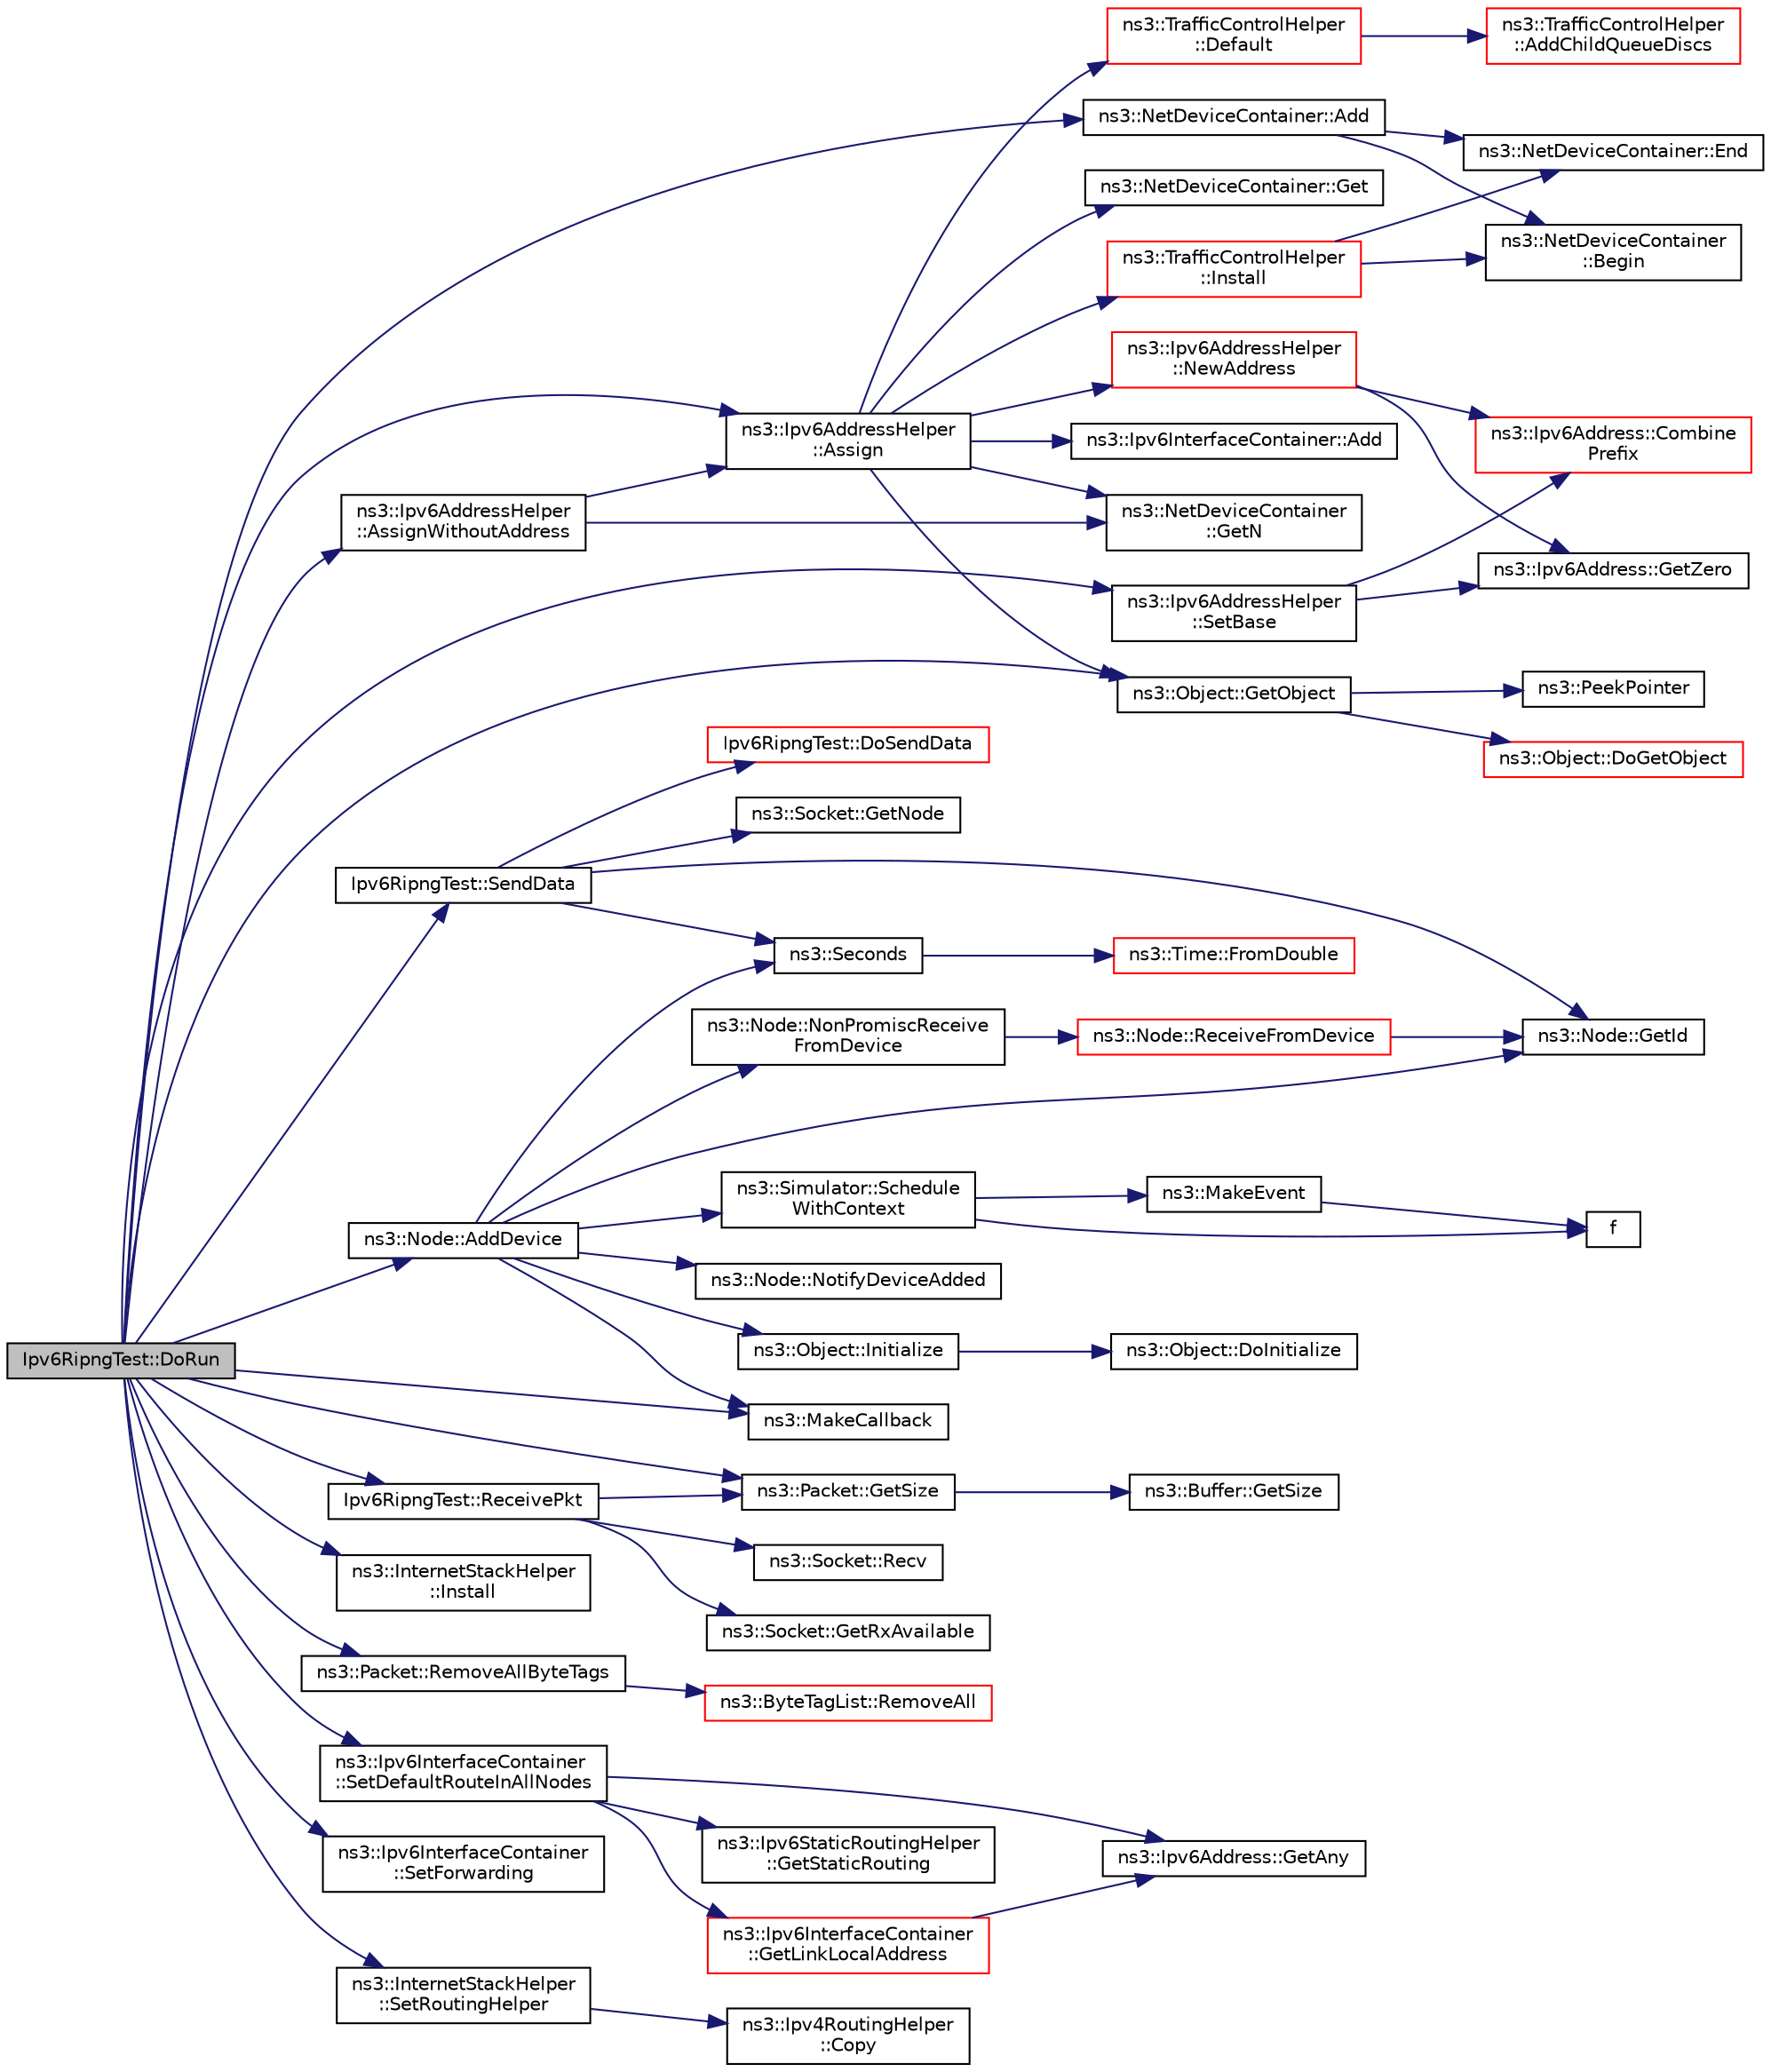 digraph "Ipv6RipngTest::DoRun"
{
 // LATEX_PDF_SIZE
  edge [fontname="Helvetica",fontsize="10",labelfontname="Helvetica",labelfontsize="10"];
  node [fontname="Helvetica",fontsize="10",shape=record];
  rankdir="LR";
  Node1 [label="Ipv6RipngTest::DoRun",height=0.2,width=0.4,color="black", fillcolor="grey75", style="filled", fontcolor="black",tooltip="Implementation to actually run this TestCase."];
  Node1 -> Node2 [color="midnightblue",fontsize="10",style="solid",fontname="Helvetica"];
  Node2 [label="ns3::NetDeviceContainer::Add",height=0.2,width=0.4,color="black", fillcolor="white", style="filled",URL="$classns3_1_1_net_device_container.html#a7ca8bc1d7ec00fd4fcc63869987fbda5",tooltip="Append the contents of another NetDeviceContainer to the end of this container."];
  Node2 -> Node3 [color="midnightblue",fontsize="10",style="solid",fontname="Helvetica"];
  Node3 [label="ns3::NetDeviceContainer\l::Begin",height=0.2,width=0.4,color="black", fillcolor="white", style="filled",URL="$classns3_1_1_net_device_container.html#a4ddc336af319061f5b61c515f0453242",tooltip="Get an iterator which refers to the first NetDevice in the container."];
  Node2 -> Node4 [color="midnightblue",fontsize="10",style="solid",fontname="Helvetica"];
  Node4 [label="ns3::NetDeviceContainer::End",height=0.2,width=0.4,color="black", fillcolor="white", style="filled",URL="$classns3_1_1_net_device_container.html#a436d9df206570861f96c3f278eaccb92",tooltip="Get an iterator which indicates past-the-last NetDevice in the container."];
  Node1 -> Node5 [color="midnightblue",fontsize="10",style="solid",fontname="Helvetica"];
  Node5 [label="ns3::Node::AddDevice",height=0.2,width=0.4,color="black", fillcolor="white", style="filled",URL="$classns3_1_1_node.html#a42ff83ee1d5d1649c770d3f5b62375de",tooltip="Associate a NetDevice to this node."];
  Node5 -> Node6 [color="midnightblue",fontsize="10",style="solid",fontname="Helvetica"];
  Node6 [label="ns3::Node::GetId",height=0.2,width=0.4,color="black", fillcolor="white", style="filled",URL="$classns3_1_1_node.html#a2ed8663077afcb8db519296b0ada6355",tooltip=" "];
  Node5 -> Node7 [color="midnightblue",fontsize="10",style="solid",fontname="Helvetica"];
  Node7 [label="ns3::Object::Initialize",height=0.2,width=0.4,color="black", fillcolor="white", style="filled",URL="$classns3_1_1_object.html#af4411cb29971772fcd09203474a95078",tooltip="Invoke DoInitialize on all Objects aggregated to this one."];
  Node7 -> Node8 [color="midnightblue",fontsize="10",style="solid",fontname="Helvetica"];
  Node8 [label="ns3::Object::DoInitialize",height=0.2,width=0.4,color="black", fillcolor="white", style="filled",URL="$classns3_1_1_object.html#af8482a521433409fb5c7f749398c9dbe",tooltip="Initialize() implementation."];
  Node5 -> Node9 [color="midnightblue",fontsize="10",style="solid",fontname="Helvetica"];
  Node9 [label="ns3::MakeCallback",height=0.2,width=0.4,color="black", fillcolor="white", style="filled",URL="$namespacens3.html#af1dde3c04374147fca0cfe3b0766d664",tooltip="Build Callbacks for class method members which take varying numbers of arguments and potentially retu..."];
  Node5 -> Node10 [color="midnightblue",fontsize="10",style="solid",fontname="Helvetica"];
  Node10 [label="ns3::Node::NonPromiscReceive\lFromDevice",height=0.2,width=0.4,color="black", fillcolor="white", style="filled",URL="$classns3_1_1_node.html#a72ebf5bdc911879511f1e249d471f7e5",tooltip="Receive a packet from a device in non-promiscuous mode."];
  Node10 -> Node11 [color="midnightblue",fontsize="10",style="solid",fontname="Helvetica"];
  Node11 [label="ns3::Node::ReceiveFromDevice",height=0.2,width=0.4,color="red", fillcolor="white", style="filled",URL="$classns3_1_1_node.html#a6cbe61c071c85bb3ba5d4843132cd119",tooltip="Receive a packet from a device."];
  Node11 -> Node6 [color="midnightblue",fontsize="10",style="solid",fontname="Helvetica"];
  Node5 -> Node63 [color="midnightblue",fontsize="10",style="solid",fontname="Helvetica"];
  Node63 [label="ns3::Node::NotifyDeviceAdded",height=0.2,width=0.4,color="black", fillcolor="white", style="filled",URL="$classns3_1_1_node.html#ae85e535c650941f4f8ca6845a9f61e42",tooltip="Notifies all the DeviceAdditionListener about the new device added."];
  Node5 -> Node64 [color="midnightblue",fontsize="10",style="solid",fontname="Helvetica"];
  Node64 [label="ns3::Simulator::Schedule\lWithContext",height=0.2,width=0.4,color="black", fillcolor="white", style="filled",URL="$classns3_1_1_simulator.html#a6801feda0ccf0595cb48d1e962cd40a1",tooltip="Schedule an event with the given context."];
  Node64 -> Node65 [color="midnightblue",fontsize="10",style="solid",fontname="Helvetica"];
  Node65 [label="f",height=0.2,width=0.4,color="black", fillcolor="white", style="filled",URL="$80211b_8c.html#ae7ffc1a8f84fa47a0812b2f2b9627132",tooltip=" "];
  Node64 -> Node66 [color="midnightblue",fontsize="10",style="solid",fontname="Helvetica"];
  Node66 [label="ns3::MakeEvent",height=0.2,width=0.4,color="black", fillcolor="white", style="filled",URL="$group__makeeventfnptr.html#ga289a28a2497c18a9bd299e5e2014094b",tooltip="Make an EventImpl from a function pointer taking varying numbers of arguments."];
  Node66 -> Node65 [color="midnightblue",fontsize="10",style="solid",fontname="Helvetica"];
  Node5 -> Node67 [color="midnightblue",fontsize="10",style="solid",fontname="Helvetica"];
  Node67 [label="ns3::Seconds",height=0.2,width=0.4,color="black", fillcolor="white", style="filled",URL="$group__timecivil.html#ga33c34b816f8ff6628e33d5c8e9713b9e",tooltip="Construct a Time in the indicated unit."];
  Node67 -> Node68 [color="midnightblue",fontsize="10",style="solid",fontname="Helvetica"];
  Node68 [label="ns3::Time::FromDouble",height=0.2,width=0.4,color="red", fillcolor="white", style="filled",URL="$classns3_1_1_time.html#a60e845f4a74e62495b86356afe604cb4",tooltip="Create a Time equal to value in unit unit."];
  Node1 -> Node73 [color="midnightblue",fontsize="10",style="solid",fontname="Helvetica"];
  Node73 [label="ns3::Ipv6AddressHelper\l::Assign",height=0.2,width=0.4,color="black", fillcolor="white", style="filled",URL="$classns3_1_1_ipv6_address_helper.html#aad4685588aea1757beaf881bc4157912",tooltip="Allocate an Ipv6InterfaceContainer with auto-assigned addresses."];
  Node73 -> Node74 [color="midnightblue",fontsize="10",style="solid",fontname="Helvetica"];
  Node74 [label="ns3::Ipv6InterfaceContainer::Add",height=0.2,width=0.4,color="black", fillcolor="white", style="filled",URL="$classns3_1_1_ipv6_interface_container.html#ad9df7e1d407117aac8be4cea4deebb9b",tooltip="Add a couple IPv6/interface."];
  Node73 -> Node75 [color="midnightblue",fontsize="10",style="solid",fontname="Helvetica"];
  Node75 [label="ns3::TrafficControlHelper\l::Default",height=0.2,width=0.4,color="red", fillcolor="white", style="filled",URL="$classns3_1_1_traffic_control_helper.html#aaba7ae3ed1e75c5185e1787dc14a4e7e",tooltip=" "];
  Node75 -> Node76 [color="midnightblue",fontsize="10",style="solid",fontname="Helvetica"];
  Node76 [label="ns3::TrafficControlHelper\l::AddChildQueueDiscs",height=0.2,width=0.4,color="red", fillcolor="white", style="filled",URL="$classns3_1_1_traffic_control_helper.html#afffb87f2fcd02e1b42a4e073f9b90fc3",tooltip="Helper function used to attach a child queue disc (of the given type and with the given attributes) t..."];
  Node73 -> Node83 [color="midnightblue",fontsize="10",style="solid",fontname="Helvetica"];
  Node83 [label="ns3::NetDeviceContainer::Get",height=0.2,width=0.4,color="black", fillcolor="white", style="filled",URL="$classns3_1_1_net_device_container.html#ae114b3a9fc193fee40c07e4a4207aef4",tooltip="Get the Ptr<NetDevice> stored in this container at a given index."];
  Node73 -> Node84 [color="midnightblue",fontsize="10",style="solid",fontname="Helvetica"];
  Node84 [label="ns3::NetDeviceContainer\l::GetN",height=0.2,width=0.4,color="black", fillcolor="white", style="filled",URL="$classns3_1_1_net_device_container.html#a44e6db6a23ab528c0a467e32a4046413",tooltip="Get the number of Ptr<NetDevice> stored in this container."];
  Node73 -> Node85 [color="midnightblue",fontsize="10",style="solid",fontname="Helvetica"];
  Node85 [label="ns3::Object::GetObject",height=0.2,width=0.4,color="black", fillcolor="white", style="filled",URL="$classns3_1_1_object.html#ad21f5401ff705cd29c37f931ea3afc18",tooltip="Get a pointer to the requested aggregated Object."];
  Node85 -> Node86 [color="midnightblue",fontsize="10",style="solid",fontname="Helvetica"];
  Node86 [label="ns3::Object::DoGetObject",height=0.2,width=0.4,color="red", fillcolor="white", style="filled",URL="$classns3_1_1_object.html#a7c009975f7c0994cb47a69f713745e0a",tooltip="Find an Object of TypeId tid in the aggregates of this Object."];
  Node85 -> Node91 [color="midnightblue",fontsize="10",style="solid",fontname="Helvetica"];
  Node91 [label="ns3::PeekPointer",height=0.2,width=0.4,color="black", fillcolor="white", style="filled",URL="$namespacens3.html#af2a7557fe9afdd98d8f6f8f6e412cf5a",tooltip=" "];
  Node73 -> Node92 [color="midnightblue",fontsize="10",style="solid",fontname="Helvetica"];
  Node92 [label="ns3::TrafficControlHelper\l::Install",height=0.2,width=0.4,color="red", fillcolor="white", style="filled",URL="$classns3_1_1_traffic_control_helper.html#a0aa6a8e2fbb1c196589e16f48c99f0b9",tooltip=" "];
  Node92 -> Node3 [color="midnightblue",fontsize="10",style="solid",fontname="Helvetica"];
  Node92 -> Node4 [color="midnightblue",fontsize="10",style="solid",fontname="Helvetica"];
  Node73 -> Node96 [color="midnightblue",fontsize="10",style="solid",fontname="Helvetica"];
  Node96 [label="ns3::Ipv6AddressHelper\l::NewAddress",height=0.2,width=0.4,color="red", fillcolor="white", style="filled",URL="$classns3_1_1_ipv6_address_helper.html#a5f3df4b8e9d41e4241f2334381c2c883",tooltip="Allocate a new Ipv6Address with interface ID equal to the next one in the underlying generator."];
  Node96 -> Node99 [color="midnightblue",fontsize="10",style="solid",fontname="Helvetica"];
  Node99 [label="ns3::Ipv6Address::Combine\lPrefix",height=0.2,width=0.4,color="red", fillcolor="white", style="filled",URL="$classns3_1_1_ipv6_address.html#a3279a6dcdad36e8791f172daaa7be533",tooltip="Combine this address with a prefix."];
  Node96 -> Node103 [color="midnightblue",fontsize="10",style="solid",fontname="Helvetica"];
  Node103 [label="ns3::Ipv6Address::GetZero",height=0.2,width=0.4,color="black", fillcolor="white", style="filled",URL="$classns3_1_1_ipv6_address.html#a63a34bdb1505e05fbdd07d316d0bd7e6",tooltip="Get the 0 (::) Ipv6Address."];
  Node1 -> Node104 [color="midnightblue",fontsize="10",style="solid",fontname="Helvetica"];
  Node104 [label="ns3::Ipv6AddressHelper\l::AssignWithoutAddress",height=0.2,width=0.4,color="black", fillcolor="white", style="filled",URL="$classns3_1_1_ipv6_address_helper.html#a11d807b801198006c7be96bac61d44ac",tooltip="Allocate an Ipv6InterfaceContainer but do not assign any IPv6 addresses."];
  Node104 -> Node73 [color="midnightblue",fontsize="10",style="solid",fontname="Helvetica"];
  Node104 -> Node84 [color="midnightblue",fontsize="10",style="solid",fontname="Helvetica"];
  Node1 -> Node85 [color="midnightblue",fontsize="10",style="solid",fontname="Helvetica"];
  Node1 -> Node105 [color="midnightblue",fontsize="10",style="solid",fontname="Helvetica"];
  Node105 [label="ns3::Packet::GetSize",height=0.2,width=0.4,color="black", fillcolor="white", style="filled",URL="$classns3_1_1_packet.html#afff7cb1ff518ee6dc0d424e10a5ad6ec",tooltip="Returns the the size in bytes of the packet (including the zero-filled initial payload)."];
  Node105 -> Node106 [color="midnightblue",fontsize="10",style="solid",fontname="Helvetica"];
  Node106 [label="ns3::Buffer::GetSize",height=0.2,width=0.4,color="black", fillcolor="white", style="filled",URL="$classns3_1_1_buffer.html#a60c9172d2b102f8856c81b2126c8b209",tooltip=" "];
  Node1 -> Node107 [color="midnightblue",fontsize="10",style="solid",fontname="Helvetica"];
  Node107 [label="ns3::InternetStackHelper\l::Install",height=0.2,width=0.4,color="black", fillcolor="white", style="filled",URL="$classns3_1_1_internet_stack_helper.html#a10e8d697dcd9153f1da11695cd08e713",tooltip="Aggregate implementations of the ns3::Ipv4, ns3::Ipv6, ns3::Udp, and ns3::Tcp classes onto the provid..."];
  Node1 -> Node9 [color="midnightblue",fontsize="10",style="solid",fontname="Helvetica"];
  Node1 -> Node108 [color="midnightblue",fontsize="10",style="solid",fontname="Helvetica"];
  Node108 [label="Ipv6RipngTest::ReceivePkt",height=0.2,width=0.4,color="black", fillcolor="white", style="filled",URL="$class_ipv6_ripng_test.html#abc3bbb1d39e039609dde2124622bbf0b",tooltip="Receive data."];
  Node108 -> Node109 [color="midnightblue",fontsize="10",style="solid",fontname="Helvetica"];
  Node109 [label="ns3::Socket::GetRxAvailable",height=0.2,width=0.4,color="black", fillcolor="white", style="filled",URL="$classns3_1_1_socket.html#ad35d8931e53ae0754ee864acb1cecd0e",tooltip="Return number of bytes which can be returned from one or multiple calls to Recv."];
  Node108 -> Node105 [color="midnightblue",fontsize="10",style="solid",fontname="Helvetica"];
  Node108 -> Node110 [color="midnightblue",fontsize="10",style="solid",fontname="Helvetica"];
  Node110 [label="ns3::Socket::Recv",height=0.2,width=0.4,color="black", fillcolor="white", style="filled",URL="$classns3_1_1_socket.html#a8949b1f844aae563446f2f4c5be8827a",tooltip="Read data from the socket."];
  Node1 -> Node111 [color="midnightblue",fontsize="10",style="solid",fontname="Helvetica"];
  Node111 [label="ns3::Packet::RemoveAllByteTags",height=0.2,width=0.4,color="black", fillcolor="white", style="filled",URL="$classns3_1_1_packet.html#a083f54c9db31aeff30551a9e20fcda42",tooltip="Remove all byte tags stored in this packet."];
  Node111 -> Node112 [color="midnightblue",fontsize="10",style="solid",fontname="Helvetica"];
  Node112 [label="ns3::ByteTagList::RemoveAll",height=0.2,width=0.4,color="red", fillcolor="white", style="filled",URL="$classns3_1_1_byte_tag_list.html#a989a5f3c12577fd875e701ea389709cd",tooltip="Removes all of the tags from the ByteTagList."];
  Node1 -> Node114 [color="midnightblue",fontsize="10",style="solid",fontname="Helvetica"];
  Node114 [label="Ipv6RipngTest::SendData",height=0.2,width=0.4,color="black", fillcolor="white", style="filled",URL="$class_ipv6_ripng_test.html#a93e154807a5f1b10e4d6fbc1dded827b",tooltip="Send data."];
  Node114 -> Node115 [color="midnightblue",fontsize="10",style="solid",fontname="Helvetica"];
  Node115 [label="Ipv6RipngTest::DoSendData",height=0.2,width=0.4,color="red", fillcolor="white", style="filled",URL="$class_ipv6_ripng_test.html#aa42141ba9074832b8952c66a751392c4",tooltip="Send data."];
  Node114 -> Node6 [color="midnightblue",fontsize="10",style="solid",fontname="Helvetica"];
  Node114 -> Node117 [color="midnightblue",fontsize="10",style="solid",fontname="Helvetica"];
  Node117 [label="ns3::Socket::GetNode",height=0.2,width=0.4,color="black", fillcolor="white", style="filled",URL="$classns3_1_1_socket.html#aba642ad4301c1df47befc0aa9afa2e48",tooltip="Return the node this socket is associated with."];
  Node114 -> Node67 [color="midnightblue",fontsize="10",style="solid",fontname="Helvetica"];
  Node1 -> Node118 [color="midnightblue",fontsize="10",style="solid",fontname="Helvetica"];
  Node118 [label="ns3::Ipv6AddressHelper\l::SetBase",height=0.2,width=0.4,color="black", fillcolor="white", style="filled",URL="$classns3_1_1_ipv6_address_helper.html#a13467412e9da6263395c09460681c0f1",tooltip="Set the base network number, network prefix, and base interface ID."];
  Node118 -> Node99 [color="midnightblue",fontsize="10",style="solid",fontname="Helvetica"];
  Node118 -> Node103 [color="midnightblue",fontsize="10",style="solid",fontname="Helvetica"];
  Node1 -> Node119 [color="midnightblue",fontsize="10",style="solid",fontname="Helvetica"];
  Node119 [label="ns3::Ipv6InterfaceContainer\l::SetDefaultRouteInAllNodes",height=0.2,width=0.4,color="black", fillcolor="white", style="filled",URL="$classns3_1_1_ipv6_interface_container.html#a3fb0cfdcb3780bc624b10a04e58ffbd0",tooltip="Set the default route for all the devices (except the router itself)."];
  Node119 -> Node120 [color="midnightblue",fontsize="10",style="solid",fontname="Helvetica"];
  Node120 [label="ns3::Ipv6Address::GetAny",height=0.2,width=0.4,color="black", fillcolor="white", style="filled",URL="$classns3_1_1_ipv6_address.html#a2783e8badfc98c8b0a8508bba6e1b91e",tooltip="Get the \"any\" (::) Ipv6Address."];
  Node119 -> Node121 [color="midnightblue",fontsize="10",style="solid",fontname="Helvetica"];
  Node121 [label="ns3::Ipv6InterfaceContainer\l::GetLinkLocalAddress",height=0.2,width=0.4,color="red", fillcolor="white", style="filled",URL="$classns3_1_1_ipv6_interface_container.html#abc3ff3c728f42053c381d74ce4e103c3",tooltip="Get the link-local address for the specified index."];
  Node121 -> Node120 [color="midnightblue",fontsize="10",style="solid",fontname="Helvetica"];
  Node119 -> Node124 [color="midnightblue",fontsize="10",style="solid",fontname="Helvetica"];
  Node124 [label="ns3::Ipv6StaticRoutingHelper\l::GetStaticRouting",height=0.2,width=0.4,color="black", fillcolor="white", style="filled",URL="$classns3_1_1_ipv6_static_routing_helper.html#a633acbe212e8c3aff842715c08554244",tooltip="Get Ipv6StaticRouting pointer from IPv6 stack."];
  Node1 -> Node125 [color="midnightblue",fontsize="10",style="solid",fontname="Helvetica"];
  Node125 [label="ns3::Ipv6InterfaceContainer\l::SetForwarding",height=0.2,width=0.4,color="black", fillcolor="white", style="filled",URL="$classns3_1_1_ipv6_interface_container.html#a080aad6f43a52c6478053b237e5e6979",tooltip="Set the state of the stack (act as a router or as an host) for the specified index."];
  Node1 -> Node126 [color="midnightblue",fontsize="10",style="solid",fontname="Helvetica"];
  Node126 [label="ns3::InternetStackHelper\l::SetRoutingHelper",height=0.2,width=0.4,color="black", fillcolor="white", style="filled",URL="$classns3_1_1_internet_stack_helper.html#a3e382c02df022dec79952a7eca8cd5ba",tooltip=" "];
  Node126 -> Node127 [color="midnightblue",fontsize="10",style="solid",fontname="Helvetica"];
  Node127 [label="ns3::Ipv4RoutingHelper\l::Copy",height=0.2,width=0.4,color="black", fillcolor="white", style="filled",URL="$classns3_1_1_ipv4_routing_helper.html#acf569a0ecf95d5b5186456f368eaa465",tooltip="virtual constructor"];
}
